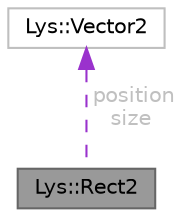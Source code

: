 digraph "Lys::Rect2"
{
 // LATEX_PDF_SIZE
  bgcolor="transparent";
  edge [fontname=Helvetica,fontsize=10,labelfontname=Helvetica,labelfontsize=10];
  node [fontname=Helvetica,fontsize=10,shape=box,height=0.2,width=0.4];
  Node1 [id="Node000001",label="Lys::Rect2",height=0.2,width=0.4,color="gray40", fillcolor="grey60", style="filled", fontcolor="black",tooltip=" "];
  Node2 -> Node1 [id="edge1_Node000001_Node000002",dir="back",color="darkorchid3",style="dashed",tooltip=" ",label=" position\nsize",fontcolor="grey" ];
  Node2 [id="Node000002",label="Lys::Vector2",height=0.2,width=0.4,color="grey75", fillcolor="white", style="filled",URL="$structLys_1_1Vector2.html",tooltip=" "];
}
